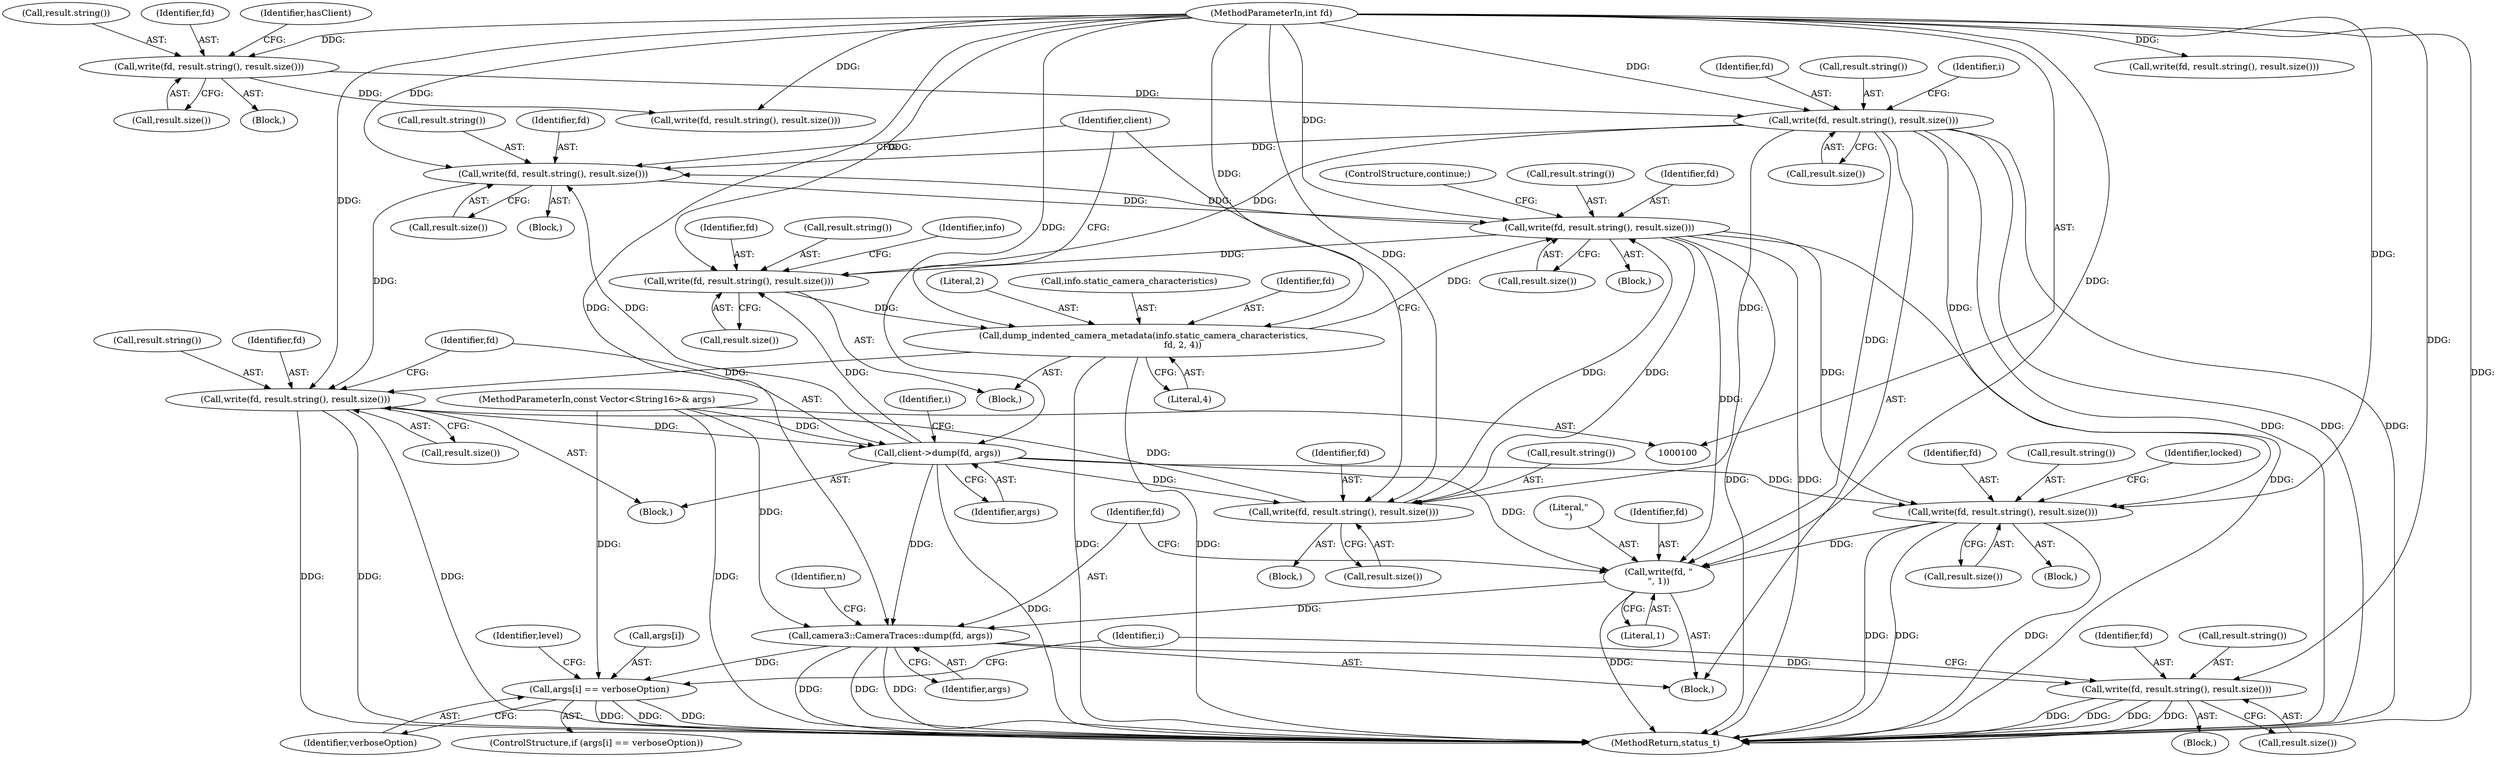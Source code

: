 digraph "0_Android_c9ab2b0bb05a7e19fb057e79b36e232809d70122@API" {
"1000223" [label="(Call,write(fd, result.string(), result.size()))"];
"1000188" [label="(Call,write(fd, result.string(), result.size()))"];
"1000133" [label="(Call,write(fd, result.string(), result.size()))"];
"1000101" [label="(MethodParameterIn,int fd)"];
"1000304" [label="(Call,write(fd, result.string(), result.size()))"];
"1000278" [label="(Call,dump_indented_camera_metadata(info.static_camera_characteristics,\n                            fd, 2, 4))"];
"1000274" [label="(Call,write(fd, result.string(), result.size()))"];
"1000320" [label="(Call,client->dump(fd, args))"];
"1000316" [label="(Call,write(fd, result.string(), result.size()))"];
"1000287" [label="(Call,write(fd, result.string(), result.size()))"];
"1000223" [label="(Call,write(fd, result.string(), result.size()))"];
"1000102" [label="(MethodParameterIn,const Vector<String16>& args)"];
"1000331" [label="(Call,write(fd, result.string(), result.size()))"];
"1000338" [label="(Call,write(fd, \"\n\", 1))"];
"1000342" [label="(Call,camera3::CameraTraces::dump(fd, args))"];
"1000364" [label="(Call,args[i] == verboseOption)"];
"1000383" [label="(Call,write(fd, result.string(), result.size()))"];
"1000116" [label="(Call,write(fd, result.string(), result.size()))"];
"1000226" [label="(Call,result.size())"];
"1000307" [label="(Call,result.size())"];
"1000189" [label="(Identifier,fd)"];
"1000130" [label="(Block,)"];
"1000326" [label="(Block,)"];
"1000343" [label="(Identifier,fd)"];
"1000365" [label="(Call,args[i])"];
"1000274" [label="(Call,write(fd, result.string(), result.size()))"];
"1000385" [label="(Call,result.string())"];
"1000283" [label="(Literal,2)"];
"1000277" [label="(Call,result.size())"];
"1000220" [label="(Block,)"];
"1000279" [label="(Call,info.static_camera_characteristics)"];
"1000308" [label="(ControlStructure,continue;)"];
"1000102" [label="(MethodParameterIn,const Vector<String16>& args)"];
"1000368" [label="(Identifier,verboseOption)"];
"1000101" [label="(MethodParameterIn,int fd)"];
"1000223" [label="(Call,write(fd, result.string(), result.size()))"];
"1000299" [label="(Block,)"];
"1000278" [label="(Call,dump_indented_camera_metadata(info.static_camera_characteristics,\n                            fd, 2, 4))"];
"1000332" [label="(Identifier,fd)"];
"1000288" [label="(Identifier,fd)"];
"1000136" [label="(Call,result.size())"];
"1000340" [label="(Literal,\"\n\")"];
"1000333" [label="(Call,result.string())"];
"1000347" [label="(Identifier,n)"];
"1000286" [label="(Block,)"];
"1000225" [label="(Call,result.string())"];
"1000275" [label="(Identifier,fd)"];
"1000360" [label="(Identifier,i)"];
"1000369" [label="(Block,)"];
"1000293" [label="(Identifier,client)"];
"1000133" [label="(Call,write(fd, result.string(), result.size()))"];
"1000284" [label="(Literal,4)"];
"1000319" [label="(Call,result.size())"];
"1000363" [label="(ControlStructure,if (args[i] == verboseOption))"];
"1000135" [label="(Call,result.string())"];
"1000276" [label="(Call,result.string())"];
"1000191" [label="(Call,result.size())"];
"1000304" [label="(Call,write(fd, result.string(), result.size()))"];
"1000190" [label="(Call,result.string())"];
"1000342" [label="(Call,camera3::CameraTraces::dump(fd, args))"];
"1000322" [label="(Identifier,args)"];
"1000320" [label="(Call,client->dump(fd, args))"];
"1000318" [label="(Call,result.string())"];
"1000389" [label="(MethodReturn,status_t)"];
"1000306" [label="(Call,result.string())"];
"1000383" [label="(Call,write(fd, result.string(), result.size()))"];
"1000282" [label="(Identifier,fd)"];
"1000287" [label="(Call,write(fd, result.string(), result.size()))"];
"1000149" [label="(Call,write(fd, result.string(), result.size()))"];
"1000224" [label="(Identifier,fd)"];
"1000339" [label="(Identifier,fd)"];
"1000344" [label="(Identifier,args)"];
"1000195" [label="(Identifier,i)"];
"1000280" [label="(Identifier,info)"];
"1000317" [label="(Identifier,fd)"];
"1000289" [label="(Call,result.string())"];
"1000334" [label="(Call,result.size())"];
"1000364" [label="(Call,args[i] == verboseOption)"];
"1000336" [label="(Identifier,locked)"];
"1000201" [label="(Identifier,i)"];
"1000321" [label="(Identifier,fd)"];
"1000134" [label="(Identifier,fd)"];
"1000271" [label="(Block,)"];
"1000341" [label="(Literal,1)"];
"1000384" [label="(Identifier,fd)"];
"1000316" [label="(Call,write(fd, result.string(), result.size()))"];
"1000139" [label="(Identifier,hasClient)"];
"1000202" [label="(Block,)"];
"1000331" [label="(Call,write(fd, result.string(), result.size()))"];
"1000338" [label="(Call,write(fd, \"\n\", 1))"];
"1000386" [label="(Call,result.size())"];
"1000373" [label="(Identifier,level)"];
"1000121" [label="(Block,)"];
"1000305" [label="(Identifier,fd)"];
"1000188" [label="(Call,write(fd, result.string(), result.size()))"];
"1000290" [label="(Call,result.size())"];
"1000223" -> "1000220"  [label="AST: "];
"1000223" -> "1000226"  [label="CFG: "];
"1000224" -> "1000223"  [label="AST: "];
"1000225" -> "1000223"  [label="AST: "];
"1000226" -> "1000223"  [label="AST: "];
"1000293" -> "1000223"  [label="CFG: "];
"1000188" -> "1000223"  [label="DDG: "];
"1000304" -> "1000223"  [label="DDG: "];
"1000320" -> "1000223"  [label="DDG: "];
"1000101" -> "1000223"  [label="DDG: "];
"1000223" -> "1000304"  [label="DDG: "];
"1000223" -> "1000316"  [label="DDG: "];
"1000188" -> "1000121"  [label="AST: "];
"1000188" -> "1000191"  [label="CFG: "];
"1000189" -> "1000188"  [label="AST: "];
"1000190" -> "1000188"  [label="AST: "];
"1000191" -> "1000188"  [label="AST: "];
"1000195" -> "1000188"  [label="CFG: "];
"1000188" -> "1000389"  [label="DDG: "];
"1000188" -> "1000389"  [label="DDG: "];
"1000188" -> "1000389"  [label="DDG: "];
"1000133" -> "1000188"  [label="DDG: "];
"1000101" -> "1000188"  [label="DDG: "];
"1000188" -> "1000274"  [label="DDG: "];
"1000188" -> "1000287"  [label="DDG: "];
"1000188" -> "1000331"  [label="DDG: "];
"1000188" -> "1000338"  [label="DDG: "];
"1000133" -> "1000130"  [label="AST: "];
"1000133" -> "1000136"  [label="CFG: "];
"1000134" -> "1000133"  [label="AST: "];
"1000135" -> "1000133"  [label="AST: "];
"1000136" -> "1000133"  [label="AST: "];
"1000139" -> "1000133"  [label="CFG: "];
"1000101" -> "1000133"  [label="DDG: "];
"1000133" -> "1000149"  [label="DDG: "];
"1000101" -> "1000100"  [label="AST: "];
"1000101" -> "1000389"  [label="DDG: "];
"1000101" -> "1000116"  [label="DDG: "];
"1000101" -> "1000149"  [label="DDG: "];
"1000101" -> "1000274"  [label="DDG: "];
"1000101" -> "1000278"  [label="DDG: "];
"1000101" -> "1000287"  [label="DDG: "];
"1000101" -> "1000304"  [label="DDG: "];
"1000101" -> "1000316"  [label="DDG: "];
"1000101" -> "1000320"  [label="DDG: "];
"1000101" -> "1000331"  [label="DDG: "];
"1000101" -> "1000338"  [label="DDG: "];
"1000101" -> "1000342"  [label="DDG: "];
"1000101" -> "1000383"  [label="DDG: "];
"1000304" -> "1000299"  [label="AST: "];
"1000304" -> "1000307"  [label="CFG: "];
"1000305" -> "1000304"  [label="AST: "];
"1000306" -> "1000304"  [label="AST: "];
"1000307" -> "1000304"  [label="AST: "];
"1000308" -> "1000304"  [label="CFG: "];
"1000304" -> "1000389"  [label="DDG: "];
"1000304" -> "1000389"  [label="DDG: "];
"1000304" -> "1000389"  [label="DDG: "];
"1000304" -> "1000274"  [label="DDG: "];
"1000304" -> "1000287"  [label="DDG: "];
"1000278" -> "1000304"  [label="DDG: "];
"1000287" -> "1000304"  [label="DDG: "];
"1000304" -> "1000331"  [label="DDG: "];
"1000304" -> "1000338"  [label="DDG: "];
"1000278" -> "1000271"  [label="AST: "];
"1000278" -> "1000284"  [label="CFG: "];
"1000279" -> "1000278"  [label="AST: "];
"1000282" -> "1000278"  [label="AST: "];
"1000283" -> "1000278"  [label="AST: "];
"1000284" -> "1000278"  [label="AST: "];
"1000293" -> "1000278"  [label="CFG: "];
"1000278" -> "1000389"  [label="DDG: "];
"1000278" -> "1000389"  [label="DDG: "];
"1000274" -> "1000278"  [label="DDG: "];
"1000278" -> "1000316"  [label="DDG: "];
"1000274" -> "1000271"  [label="AST: "];
"1000274" -> "1000277"  [label="CFG: "];
"1000275" -> "1000274"  [label="AST: "];
"1000276" -> "1000274"  [label="AST: "];
"1000277" -> "1000274"  [label="AST: "];
"1000280" -> "1000274"  [label="CFG: "];
"1000320" -> "1000274"  [label="DDG: "];
"1000320" -> "1000202"  [label="AST: "];
"1000320" -> "1000322"  [label="CFG: "];
"1000321" -> "1000320"  [label="AST: "];
"1000322" -> "1000320"  [label="AST: "];
"1000201" -> "1000320"  [label="CFG: "];
"1000320" -> "1000389"  [label="DDG: "];
"1000320" -> "1000287"  [label="DDG: "];
"1000316" -> "1000320"  [label="DDG: "];
"1000102" -> "1000320"  [label="DDG: "];
"1000320" -> "1000331"  [label="DDG: "];
"1000320" -> "1000338"  [label="DDG: "];
"1000320" -> "1000342"  [label="DDG: "];
"1000316" -> "1000202"  [label="AST: "];
"1000316" -> "1000319"  [label="CFG: "];
"1000317" -> "1000316"  [label="AST: "];
"1000318" -> "1000316"  [label="AST: "];
"1000319" -> "1000316"  [label="AST: "];
"1000321" -> "1000316"  [label="CFG: "];
"1000316" -> "1000389"  [label="DDG: "];
"1000316" -> "1000389"  [label="DDG: "];
"1000316" -> "1000389"  [label="DDG: "];
"1000287" -> "1000316"  [label="DDG: "];
"1000287" -> "1000286"  [label="AST: "];
"1000287" -> "1000290"  [label="CFG: "];
"1000288" -> "1000287"  [label="AST: "];
"1000289" -> "1000287"  [label="AST: "];
"1000290" -> "1000287"  [label="AST: "];
"1000293" -> "1000287"  [label="CFG: "];
"1000102" -> "1000100"  [label="AST: "];
"1000102" -> "1000389"  [label="DDG: "];
"1000102" -> "1000342"  [label="DDG: "];
"1000102" -> "1000364"  [label="DDG: "];
"1000331" -> "1000326"  [label="AST: "];
"1000331" -> "1000334"  [label="CFG: "];
"1000332" -> "1000331"  [label="AST: "];
"1000333" -> "1000331"  [label="AST: "];
"1000334" -> "1000331"  [label="AST: "];
"1000336" -> "1000331"  [label="CFG: "];
"1000331" -> "1000389"  [label="DDG: "];
"1000331" -> "1000389"  [label="DDG: "];
"1000331" -> "1000389"  [label="DDG: "];
"1000331" -> "1000338"  [label="DDG: "];
"1000338" -> "1000121"  [label="AST: "];
"1000338" -> "1000341"  [label="CFG: "];
"1000339" -> "1000338"  [label="AST: "];
"1000340" -> "1000338"  [label="AST: "];
"1000341" -> "1000338"  [label="AST: "];
"1000343" -> "1000338"  [label="CFG: "];
"1000338" -> "1000389"  [label="DDG: "];
"1000338" -> "1000342"  [label="DDG: "];
"1000342" -> "1000121"  [label="AST: "];
"1000342" -> "1000344"  [label="CFG: "];
"1000343" -> "1000342"  [label="AST: "];
"1000344" -> "1000342"  [label="AST: "];
"1000347" -> "1000342"  [label="CFG: "];
"1000342" -> "1000389"  [label="DDG: "];
"1000342" -> "1000389"  [label="DDG: "];
"1000342" -> "1000389"  [label="DDG: "];
"1000342" -> "1000364"  [label="DDG: "];
"1000342" -> "1000383"  [label="DDG: "];
"1000364" -> "1000363"  [label="AST: "];
"1000364" -> "1000368"  [label="CFG: "];
"1000365" -> "1000364"  [label="AST: "];
"1000368" -> "1000364"  [label="AST: "];
"1000373" -> "1000364"  [label="CFG: "];
"1000360" -> "1000364"  [label="CFG: "];
"1000364" -> "1000389"  [label="DDG: "];
"1000364" -> "1000389"  [label="DDG: "];
"1000364" -> "1000389"  [label="DDG: "];
"1000383" -> "1000369"  [label="AST: "];
"1000383" -> "1000386"  [label="CFG: "];
"1000384" -> "1000383"  [label="AST: "];
"1000385" -> "1000383"  [label="AST: "];
"1000386" -> "1000383"  [label="AST: "];
"1000360" -> "1000383"  [label="CFG: "];
"1000383" -> "1000389"  [label="DDG: "];
"1000383" -> "1000389"  [label="DDG: "];
"1000383" -> "1000389"  [label="DDG: "];
"1000383" -> "1000389"  [label="DDG: "];
}

